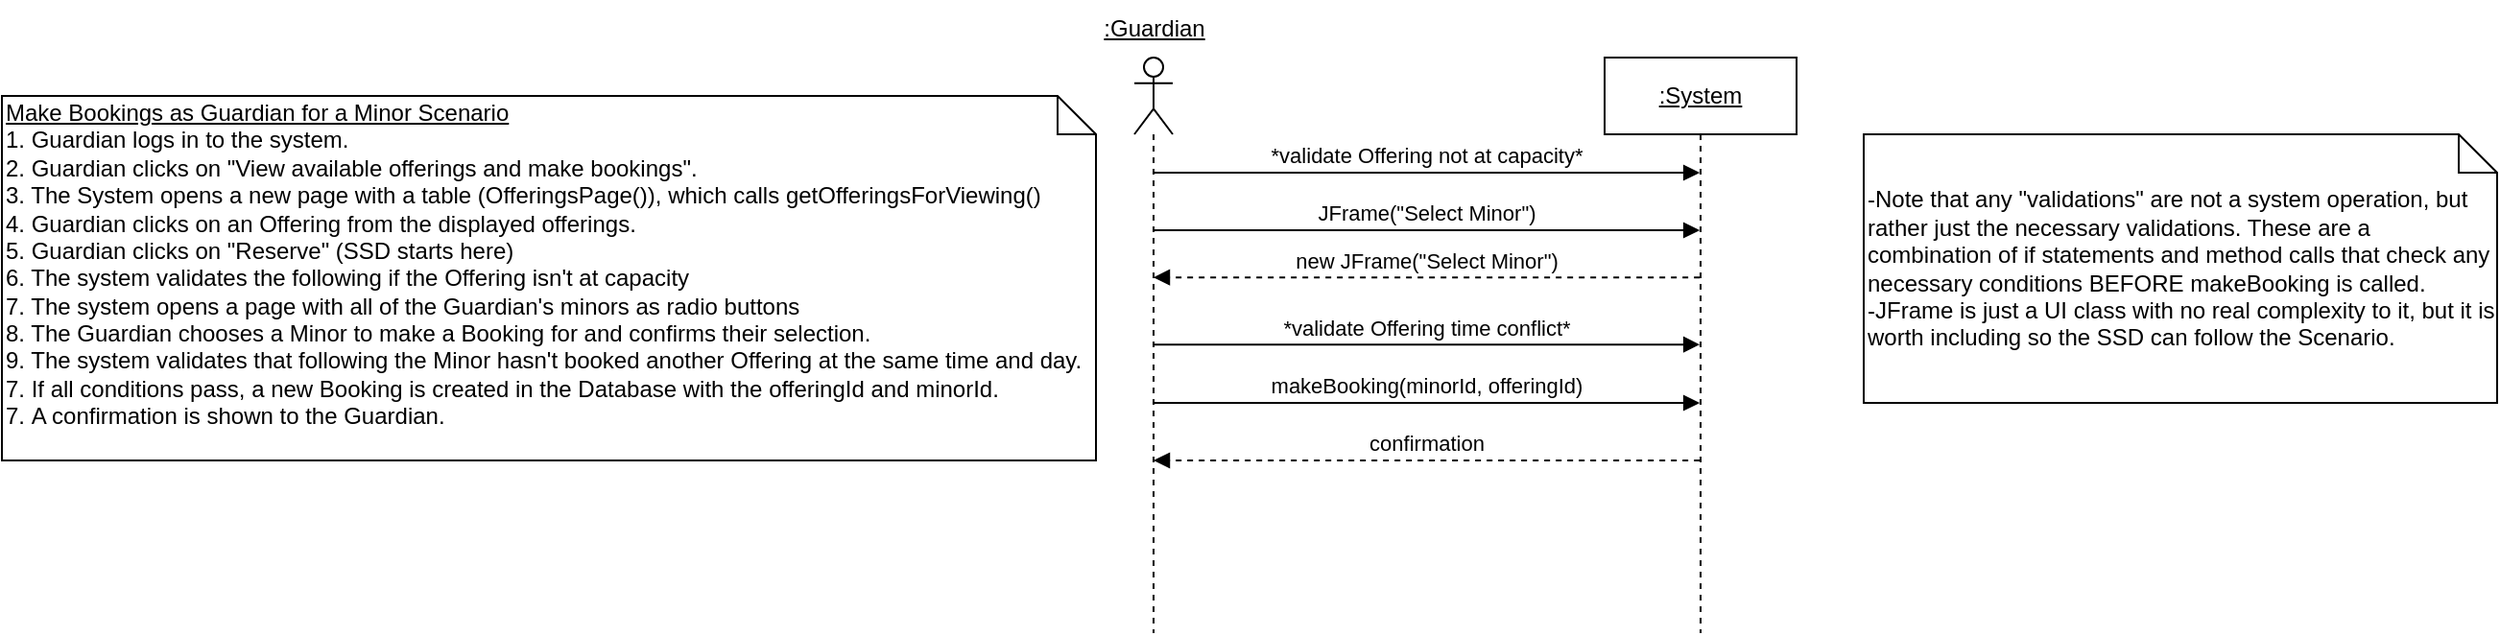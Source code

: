 <mxfile version="24.8.4">
  <diagram name="Page-1" id="2YBvvXClWsGukQMizWep">
    <mxGraphModel dx="2045" dy="622" grid="1" gridSize="10" guides="1" tooltips="1" connect="1" arrows="1" fold="1" page="1" pageScale="1" pageWidth="850" pageHeight="1100" math="0" shadow="0">
      <root>
        <mxCell id="0" />
        <mxCell id="1" parent="0" />
        <mxCell id="QT0idfkxXLzTyoDSYEQH-2" value="" style="shape=umlLifeline;perimeter=lifelinePerimeter;whiteSpace=wrap;html=1;container=1;dropTarget=0;collapsible=0;recursiveResize=0;outlineConnect=0;portConstraint=eastwest;newEdgeStyle={&quot;curved&quot;:0,&quot;rounded&quot;:0};participant=umlActor;" parent="1" vertex="1">
          <mxGeometry x="80" y="50" width="20" height="300" as="geometry" />
        </mxCell>
        <mxCell id="QT0idfkxXLzTyoDSYEQH-3" value="&lt;u&gt;:Guardian&lt;/u&gt;" style="text;html=1;align=center;verticalAlign=middle;resizable=0;points=[];autosize=1;strokeColor=none;fillColor=none;" parent="1" vertex="1">
          <mxGeometry x="50" y="20" width="80" height="30" as="geometry" />
        </mxCell>
        <mxCell id="QT0idfkxXLzTyoDSYEQH-4" value="&lt;u&gt;:System&lt;/u&gt;" style="shape=umlLifeline;perimeter=lifelinePerimeter;whiteSpace=wrap;html=1;container=1;dropTarget=0;collapsible=0;recursiveResize=0;outlineConnect=0;portConstraint=eastwest;newEdgeStyle={&quot;curved&quot;:0,&quot;rounded&quot;:0};" parent="1" vertex="1">
          <mxGeometry x="325" y="50" width="100" height="300" as="geometry" />
        </mxCell>
        <mxCell id="QT0idfkxXLzTyoDSYEQH-15" value="makeBooking(minorId, offeringId)" style="html=1;verticalAlign=bottom;endArrow=block;edgeStyle=elbowEdgeStyle;elbow=vertical;curved=0;rounded=0;" parent="1" edge="1">
          <mxGeometry relative="1" as="geometry">
            <mxPoint x="89.999" y="230" as="sourcePoint" />
            <Array as="points">
              <mxPoint x="180.07" y="230" />
            </Array>
            <mxPoint x="374.57" y="230" as="targetPoint" />
            <mxPoint as="offset" />
          </mxGeometry>
        </mxCell>
        <mxCell id="QT0idfkxXLzTyoDSYEQH-17" value="confirmation" style="html=1;verticalAlign=bottom;endArrow=block;edgeStyle=elbowEdgeStyle;elbow=vertical;curved=0;rounded=0;dashed=1;" parent="1" edge="1">
          <mxGeometry x="0.0" relative="1" as="geometry">
            <mxPoint x="374.57" y="260" as="sourcePoint" />
            <Array as="points">
              <mxPoint x="180.07" y="260" />
            </Array>
            <mxPoint x="89.999" y="260" as="targetPoint" />
            <mxPoint as="offset" />
          </mxGeometry>
        </mxCell>
        <mxCell id="LRU_EcB0eDfxrB6BmX2D-1" value="&lt;u&gt;Make Bookings as Guardian for a Minor Scenario&lt;/u&gt;&lt;div&gt;1. Guardian logs in to the system.&lt;/div&gt;&lt;div&gt;2. Guardian clicks on &quot;View available offerings and make bookings&quot;.&lt;/div&gt;&lt;div&gt;3. The System opens a new page with a table (OfferingsPage()), which calls&amp;nbsp;&lt;span style=&quot;background-color: initial;&quot;&gt;getOfferingsForViewing()&lt;/span&gt;&lt;/div&gt;&lt;div&gt;&lt;span style=&quot;background-color: initial;&quot;&gt;4.&amp;nbsp;&lt;/span&gt;&lt;span style=&quot;background-color: initial;&quot;&gt;Guardian clicks on an Offering from the displayed offerings.&amp;nbsp;&lt;/span&gt;&lt;/div&gt;&lt;div&gt;&lt;span style=&quot;background-color: initial;&quot;&gt;5. Guardian clicks on &quot;Reserve&quot; (SSD starts here)&lt;/span&gt;&lt;/div&gt;&lt;div&gt;&lt;span style=&quot;background-color: initial;&quot;&gt;6. The system validates the following if the Offering isn&#39;t at capacity&lt;/span&gt;&lt;/div&gt;&lt;div&gt;7. The system opens a page with all of the Guardian&#39;s minors as radio buttons&amp;nbsp;&lt;/div&gt;&lt;div&gt;8. The Guardian chooses a Minor to make a Booking for and confirms their selection.&lt;/div&gt;&lt;div&gt;9. The system validates that following t&lt;span style=&quot;background-color: initial;&quot;&gt;he Minor hasn&#39;t booked another Offering at the same time and day.&lt;/span&gt;&lt;/div&gt;&lt;div&gt;7. If all conditions pass, a new Booking is created in the Database with the offeringId and minorId.&lt;/div&gt;&lt;div&gt;&lt;span style=&quot;background-color: initial;&quot;&gt;7.&amp;nbsp;&lt;/span&gt;&lt;span style=&quot;background-color: initial;&quot;&gt;A confirmation is shown to the Guardian.&amp;nbsp;&lt;/span&gt;&lt;/div&gt;&lt;div&gt;&lt;span style=&quot;background-color: initial;&quot;&gt;&lt;br&gt;&lt;/span&gt;&lt;/div&gt;" style="shape=note;size=20;whiteSpace=wrap;html=1;align=left;" parent="1" vertex="1">
          <mxGeometry x="-510" y="70" width="570" height="190" as="geometry" />
        </mxCell>
        <mxCell id="LRU_EcB0eDfxrB6BmX2D-2" value="*validate Offering not at capacity*" style="html=1;verticalAlign=bottom;endArrow=block;edgeStyle=elbowEdgeStyle;elbow=vertical;curved=0;rounded=0;" parent="1" edge="1">
          <mxGeometry relative="1" as="geometry">
            <mxPoint x="89.999" y="110" as="sourcePoint" />
            <Array as="points">
              <mxPoint x="180.07" y="110" />
            </Array>
            <mxPoint x="374.57" y="110" as="targetPoint" />
            <mxPoint as="offset" />
          </mxGeometry>
        </mxCell>
        <mxCell id="LRU_EcB0eDfxrB6BmX2D-3" value="-Note that any &quot;validations&quot; are not a system operation, but rather just the necessary validations. These are a combination of if statements and method calls that check any necessary conditions BEFORE makeBooking is called.&amp;nbsp;&lt;div&gt;-JFrame is just a UI class with no real complexity to it, but it is worth including so the SSD can follow the Scenario.&lt;/div&gt;" style="shape=note;size=20;whiteSpace=wrap;html=1;align=left;" parent="1" vertex="1">
          <mxGeometry x="460" y="90" width="330" height="140" as="geometry" />
        </mxCell>
        <mxCell id="9b4KyhOOiz8VRCWH90JQ-1" value="*validate Offering time conflict*" style="html=1;verticalAlign=bottom;endArrow=block;edgeStyle=elbowEdgeStyle;elbow=vertical;curved=0;rounded=0;" edge="1" parent="1">
          <mxGeometry relative="1" as="geometry">
            <mxPoint x="89.999" y="199.58" as="sourcePoint" />
            <Array as="points">
              <mxPoint x="180.07" y="199.58" />
            </Array>
            <mxPoint x="374.57" y="199.58" as="targetPoint" />
            <mxPoint as="offset" />
          </mxGeometry>
        </mxCell>
        <mxCell id="9b4KyhOOiz8VRCWH90JQ-2" value="JFrame(&quot;Select Minor&quot;)" style="html=1;verticalAlign=bottom;endArrow=block;edgeStyle=elbowEdgeStyle;elbow=vertical;curved=0;rounded=0;" edge="1" parent="1">
          <mxGeometry relative="1" as="geometry">
            <mxPoint x="89.999" y="140" as="sourcePoint" />
            <Array as="points">
              <mxPoint x="180.07" y="140" />
            </Array>
            <mxPoint x="374.57" y="140" as="targetPoint" />
            <mxPoint as="offset" />
          </mxGeometry>
        </mxCell>
        <mxCell id="9b4KyhOOiz8VRCWH90JQ-3" value="new JFrame(&quot;Select Minor&quot;)" style="html=1;verticalAlign=bottom;endArrow=block;edgeStyle=elbowEdgeStyle;elbow=vertical;curved=0;rounded=0;dashed=1;" edge="1" parent="1">
          <mxGeometry x="0.0" relative="1" as="geometry">
            <mxPoint x="374.57" y="164.58" as="sourcePoint" />
            <Array as="points">
              <mxPoint x="180.07" y="164.58" />
            </Array>
            <mxPoint x="89.999" y="164.58" as="targetPoint" />
            <mxPoint as="offset" />
          </mxGeometry>
        </mxCell>
      </root>
    </mxGraphModel>
  </diagram>
</mxfile>
